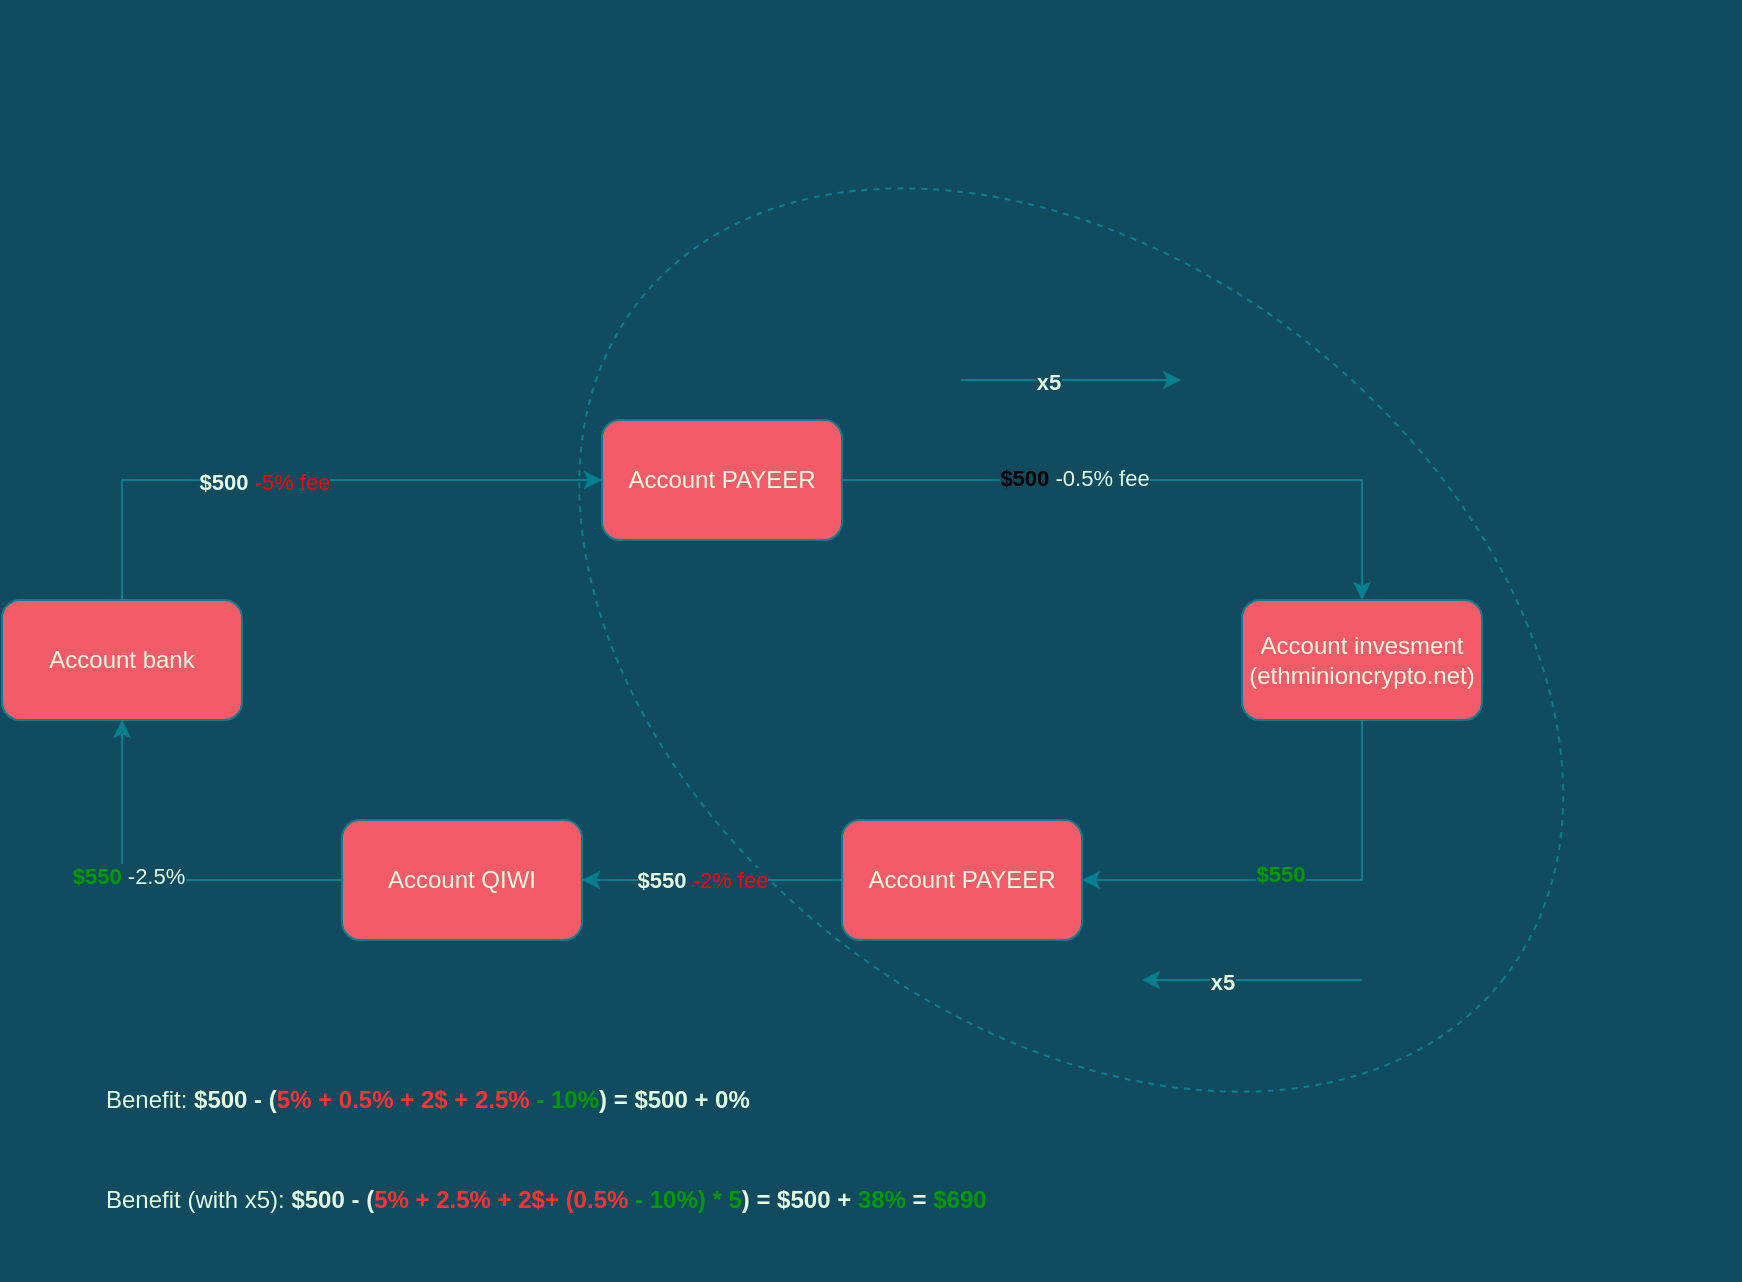 <mxfile version="15.8.3" type="github">
  <diagram id="NJT0sPk384iGksNkGOon" name="Страница 1">
    <mxGraphModel dx="1038" dy="1647" grid="1" gridSize="10" guides="1" tooltips="1" connect="1" arrows="1" fold="1" page="1" pageScale="1" pageWidth="850" pageHeight="1100" background="#114B5F" math="0" shadow="0">
      <root>
        <mxCell id="0" />
        <mxCell id="1" parent="0" />
        <mxCell id="N4mms1zBvS2uukGaanv0-1" value="" style="ellipse;whiteSpace=wrap;html=1;rotation=38;fillColor=none;strokeColor=#028090;dashed=1;fontColor=#E4FDE1;" vertex="1" parent="1">
          <mxGeometry x="320" y="-20" width="549.22" height="380" as="geometry" />
        </mxCell>
        <mxCell id="bWD4O68JaxFSvqYdDyEj-6" style="edgeStyle=orthogonalEdgeStyle;rounded=0;orthogonalLoop=1;jettySize=auto;html=1;exitX=0.5;exitY=0;exitDx=0;exitDy=0;entryX=0;entryY=0.5;entryDx=0;entryDy=0;strokeColor=#028090;labelBackgroundColor=#114B5F;fontColor=#E4FDE1;" parent="1" source="bWD4O68JaxFSvqYdDyEj-1" target="bWD4O68JaxFSvqYdDyEj-2" edge="1">
          <mxGeometry relative="1" as="geometry" />
        </mxCell>
        <mxCell id="bWD4O68JaxFSvqYdDyEj-7" value="&lt;b&gt;$500&lt;/b&gt; &lt;font color=&quot;#ff0000&quot;&gt;-5% fee&lt;/font&gt;" style="edgeLabel;html=1;align=center;verticalAlign=middle;resizable=0;points=[];labelBackgroundColor=#114B5F;fontColor=#E4FDE1;" parent="bWD4O68JaxFSvqYdDyEj-6" vertex="1" connectable="0">
          <mxGeometry x="-0.128" y="-1" relative="1" as="geometry">
            <mxPoint as="offset" />
          </mxGeometry>
        </mxCell>
        <mxCell id="bWD4O68JaxFSvqYdDyEj-1" value="Account bank" style="rounded=1;whiteSpace=wrap;html=1;fillColor=#F45B69;strokeColor=#028090;fontColor=#E4FDE1;" parent="1" vertex="1">
          <mxGeometry x="60" y="150" width="120" height="60" as="geometry" />
        </mxCell>
        <mxCell id="bWD4O68JaxFSvqYdDyEj-9" style="edgeStyle=orthogonalEdgeStyle;rounded=0;orthogonalLoop=1;jettySize=auto;html=1;exitX=1;exitY=0.5;exitDx=0;exitDy=0;entryX=0.5;entryY=0;entryDx=0;entryDy=0;fontColor=#E4FDE1;strokeColor=#028090;labelBackgroundColor=#114B5F;" parent="1" source="bWD4O68JaxFSvqYdDyEj-2" target="bWD4O68JaxFSvqYdDyEj-3" edge="1">
          <mxGeometry relative="1" as="geometry" />
        </mxCell>
        <mxCell id="bWD4O68JaxFSvqYdDyEj-10" value="&lt;font color=&quot;#000000&quot;&gt;&lt;b&gt;$500&lt;/b&gt; &lt;/font&gt;-0.5% fee" style="edgeLabel;html=1;align=center;verticalAlign=middle;resizable=0;points=[];fontColor=#E4FDE1;labelBackgroundColor=#114B5F;" parent="bWD4O68JaxFSvqYdDyEj-9" vertex="1" connectable="0">
          <mxGeometry x="-0.276" y="1" relative="1" as="geometry">
            <mxPoint as="offset" />
          </mxGeometry>
        </mxCell>
        <mxCell id="bWD4O68JaxFSvqYdDyEj-2" value="Account PAYEER" style="rounded=1;whiteSpace=wrap;html=1;fillColor=#F45B69;strokeColor=#028090;fontColor=#E4FDE1;" parent="1" vertex="1">
          <mxGeometry x="360" y="60" width="120" height="60" as="geometry" />
        </mxCell>
        <mxCell id="bWD4O68JaxFSvqYdDyEj-11" style="edgeStyle=orthogonalEdgeStyle;rounded=0;orthogonalLoop=1;jettySize=auto;html=1;exitX=0.5;exitY=1;exitDx=0;exitDy=0;entryX=1;entryY=0.5;entryDx=0;entryDy=0;fontColor=#E4FDE1;strokeColor=#028090;labelBackgroundColor=#114B5F;" parent="1" source="bWD4O68JaxFSvqYdDyEj-3" target="bWD4O68JaxFSvqYdDyEj-4" edge="1">
          <mxGeometry relative="1" as="geometry" />
        </mxCell>
        <mxCell id="bWD4O68JaxFSvqYdDyEj-12" value="&lt;b&gt;&lt;font color=&quot;#009900&quot;&gt;$550&lt;/font&gt;&lt;/b&gt;" style="edgeLabel;html=1;align=center;verticalAlign=middle;resizable=0;points=[];fontColor=#E4FDE1;labelBackgroundColor=#114B5F;" parent="bWD4O68JaxFSvqYdDyEj-11" vertex="1" connectable="0">
          <mxGeometry x="0.102" y="-3" relative="1" as="geometry">
            <mxPoint as="offset" />
          </mxGeometry>
        </mxCell>
        <mxCell id="bWD4O68JaxFSvqYdDyEj-3" value="Account invesment (ethminioncrypto.net)" style="rounded=1;whiteSpace=wrap;html=1;fillColor=#F45B69;strokeColor=#028090;fontColor=#E4FDE1;" parent="1" vertex="1">
          <mxGeometry x="680" y="150" width="120" height="60" as="geometry" />
        </mxCell>
        <mxCell id="bWD4O68JaxFSvqYdDyEj-13" style="edgeStyle=orthogonalEdgeStyle;rounded=0;orthogonalLoop=1;jettySize=auto;html=1;exitX=0;exitY=0.5;exitDx=0;exitDy=0;entryX=1;entryY=0.5;entryDx=0;entryDy=0;fontColor=#E4FDE1;strokeColor=#028090;labelBackgroundColor=#114B5F;" parent="1" source="bWD4O68JaxFSvqYdDyEj-4" target="bWD4O68JaxFSvqYdDyEj-5" edge="1">
          <mxGeometry relative="1" as="geometry" />
        </mxCell>
        <mxCell id="bWD4O68JaxFSvqYdDyEj-14" value="&lt;b&gt;$550&lt;/b&gt; &lt;font color=&quot;#ff0000&quot;&gt;-2% fee&lt;/font&gt;" style="edgeLabel;html=1;align=center;verticalAlign=middle;resizable=0;points=[];fontColor=#E4FDE1;labelBackgroundColor=#114B5F;" parent="bWD4O68JaxFSvqYdDyEj-13" vertex="1" connectable="0">
          <mxGeometry x="0.218" y="-2" relative="1" as="geometry">
            <mxPoint x="9" y="2" as="offset" />
          </mxGeometry>
        </mxCell>
        <mxCell id="bWD4O68JaxFSvqYdDyEj-4" value="Account PAYEER" style="rounded=1;whiteSpace=wrap;html=1;fillColor=#F45B69;strokeColor=#028090;fontColor=#E4FDE1;" parent="1" vertex="1">
          <mxGeometry x="480" y="260" width="120" height="60" as="geometry" />
        </mxCell>
        <mxCell id="bWD4O68JaxFSvqYdDyEj-15" style="edgeStyle=orthogonalEdgeStyle;rounded=0;orthogonalLoop=1;jettySize=auto;html=1;exitX=0;exitY=0.5;exitDx=0;exitDy=0;entryX=0.5;entryY=1;entryDx=0;entryDy=0;fontColor=#E4FDE1;strokeColor=#028090;labelBackgroundColor=#114B5F;" parent="1" source="bWD4O68JaxFSvqYdDyEj-5" target="bWD4O68JaxFSvqYdDyEj-1" edge="1">
          <mxGeometry relative="1" as="geometry" />
        </mxCell>
        <mxCell id="bWD4O68JaxFSvqYdDyEj-16" value="&lt;b&gt;&lt;font color=&quot;#009900&quot;&gt;$550&lt;/font&gt;&lt;/b&gt; -2.5%" style="edgeLabel;html=1;align=center;verticalAlign=middle;resizable=0;points=[];fontColor=#E4FDE1;labelBackgroundColor=#114B5F;" parent="bWD4O68JaxFSvqYdDyEj-15" vertex="1" connectable="0">
          <mxGeometry x="0.128" y="-2" relative="1" as="geometry">
            <mxPoint as="offset" />
          </mxGeometry>
        </mxCell>
        <mxCell id="bWD4O68JaxFSvqYdDyEj-5" value="Account QIWI" style="rounded=1;whiteSpace=wrap;html=1;fillColor=#F45B69;strokeColor=#028090;fontColor=#E4FDE1;" parent="1" vertex="1">
          <mxGeometry x="230" y="260" width="120" height="60" as="geometry" />
        </mxCell>
        <mxCell id="bWD4O68JaxFSvqYdDyEj-18" value="Benefit: &lt;b&gt;$500 - (&lt;font color=&quot;#ff3333&quot;&gt;5% + 0.5% + 2$ + 2.5%&lt;/font&gt;&amp;nbsp;&lt;font color=&quot;#009900&quot;&gt;-&amp;nbsp;10%&lt;/font&gt;) = $500 + 0%&lt;/b&gt;" style="text;html=1;strokeColor=none;fillColor=none;align=left;verticalAlign=middle;whiteSpace=wrap;rounded=0;fontColor=#E4FDE1;" parent="1" vertex="1">
          <mxGeometry x="110" y="370" width="620" height="60" as="geometry" />
        </mxCell>
        <mxCell id="N4mms1zBvS2uukGaanv0-4" value="" style="edgeStyle=segmentEdgeStyle;endArrow=classic;html=1;rounded=0;fillColor=#F45B69;strokeColor=#028090;labelBackgroundColor=#114B5F;fontColor=#E4FDE1;" edge="1" parent="1">
          <mxGeometry width="50" height="50" relative="1" as="geometry">
            <mxPoint x="539.61" y="40" as="sourcePoint" />
            <mxPoint x="649.61" y="40" as="targetPoint" />
          </mxGeometry>
        </mxCell>
        <mxCell id="N4mms1zBvS2uukGaanv0-8" value="&lt;b&gt;x5&lt;/b&gt;" style="edgeLabel;html=1;align=center;verticalAlign=middle;resizable=0;points=[];fontColor=#E4FDE1;labelBackgroundColor=#114B5F;" vertex="1" connectable="0" parent="N4mms1zBvS2uukGaanv0-4">
          <mxGeometry x="-0.215" y="-1" relative="1" as="geometry">
            <mxPoint as="offset" />
          </mxGeometry>
        </mxCell>
        <mxCell id="N4mms1zBvS2uukGaanv0-5" value="" style="edgeStyle=segmentEdgeStyle;endArrow=none;html=1;rounded=0;startArrow=classic;startFill=1;endFill=0;fillColor=#F45B69;strokeColor=#028090;labelBackgroundColor=#114B5F;fontColor=#E4FDE1;" edge="1" parent="1">
          <mxGeometry width="50" height="50" relative="1" as="geometry">
            <mxPoint x="630" y="340" as="sourcePoint" />
            <mxPoint x="740" y="340" as="targetPoint" />
          </mxGeometry>
        </mxCell>
        <mxCell id="N4mms1zBvS2uukGaanv0-9" value="&lt;b&gt;x5&lt;/b&gt;" style="edgeLabel;html=1;align=center;verticalAlign=middle;resizable=0;points=[];fontColor=#E4FDE1;labelBackgroundColor=#114B5F;" vertex="1" connectable="0" parent="N4mms1zBvS2uukGaanv0-5">
          <mxGeometry x="-0.276" y="-1" relative="1" as="geometry">
            <mxPoint as="offset" />
          </mxGeometry>
        </mxCell>
        <mxCell id="N4mms1zBvS2uukGaanv0-10" value="Benefit (with x5): &lt;b&gt;$500 - (&lt;font color=&quot;#ff3333&quot;&gt;5% + 2.5% + 2$&lt;/font&gt;&lt;/b&gt;&lt;b&gt;&lt;font color=&quot;#ff3333&quot;&gt;+&amp;nbsp;&lt;/font&gt;&lt;/b&gt;&lt;b&gt;&lt;font color=&quot;#ff3333&quot;&gt;(0.5%&lt;/font&gt;&amp;nbsp;&lt;font color=&quot;#009900&quot;&gt;-&amp;nbsp;10%) * 5&lt;/font&gt;) = $500 + &lt;font color=&quot;#009900&quot;&gt;38% &lt;/font&gt;= &lt;font color=&quot;#009900&quot;&gt;$690&lt;/font&gt;&lt;/b&gt;" style="text;html=1;strokeColor=none;fillColor=none;align=left;verticalAlign=middle;whiteSpace=wrap;rounded=0;fontColor=#E4FDE1;" vertex="1" parent="1">
          <mxGeometry x="110" y="420" width="620" height="60" as="geometry" />
        </mxCell>
      </root>
    </mxGraphModel>
  </diagram>
</mxfile>
